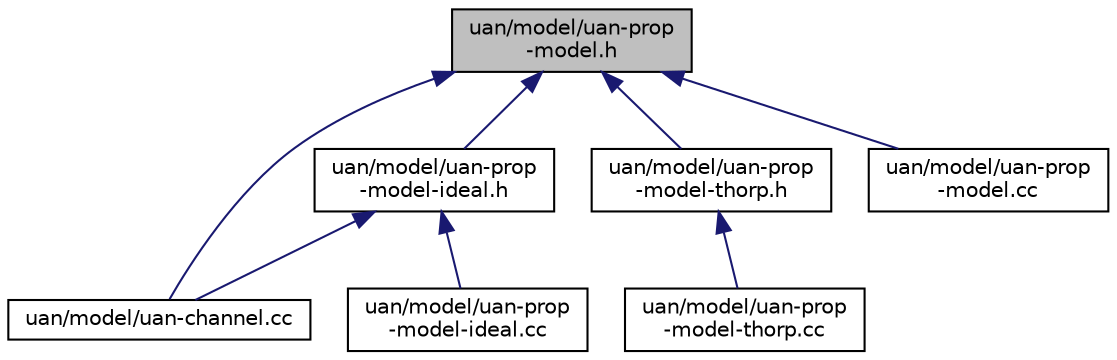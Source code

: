 digraph "uan/model/uan-prop-model.h"
{
  edge [fontname="Helvetica",fontsize="10",labelfontname="Helvetica",labelfontsize="10"];
  node [fontname="Helvetica",fontsize="10",shape=record];
  Node1 [label="uan/model/uan-prop\l-model.h",height=0.2,width=0.4,color="black", fillcolor="grey75", style="filled", fontcolor="black"];
  Node1 -> Node2 [dir="back",color="midnightblue",fontsize="10",style="solid"];
  Node2 [label="uan/model/uan-channel.cc",height=0.2,width=0.4,color="black", fillcolor="white", style="filled",URL="$d9/d2f/uan-channel_8cc.html"];
  Node1 -> Node3 [dir="back",color="midnightblue",fontsize="10",style="solid"];
  Node3 [label="uan/model/uan-prop\l-model-ideal.h",height=0.2,width=0.4,color="black", fillcolor="white", style="filled",URL="$dc/db5/uan-prop-model-ideal_8h.html"];
  Node3 -> Node2 [dir="back",color="midnightblue",fontsize="10",style="solid"];
  Node3 -> Node4 [dir="back",color="midnightblue",fontsize="10",style="solid"];
  Node4 [label="uan/model/uan-prop\l-model-ideal.cc",height=0.2,width=0.4,color="black", fillcolor="white", style="filled",URL="$d9/d49/uan-prop-model-ideal_8cc.html"];
  Node1 -> Node5 [dir="back",color="midnightblue",fontsize="10",style="solid"];
  Node5 [label="uan/model/uan-prop\l-model-thorp.h",height=0.2,width=0.4,color="black", fillcolor="white", style="filled",URL="$d2/de4/uan-prop-model-thorp_8h.html"];
  Node5 -> Node6 [dir="back",color="midnightblue",fontsize="10",style="solid"];
  Node6 [label="uan/model/uan-prop\l-model-thorp.cc",height=0.2,width=0.4,color="black", fillcolor="white", style="filled",URL="$dd/d36/uan-prop-model-thorp_8cc.html"];
  Node1 -> Node7 [dir="back",color="midnightblue",fontsize="10",style="solid"];
  Node7 [label="uan/model/uan-prop\l-model.cc",height=0.2,width=0.4,color="black", fillcolor="white", style="filled",URL="$dc/d00/uan-prop-model_8cc.html"];
}
